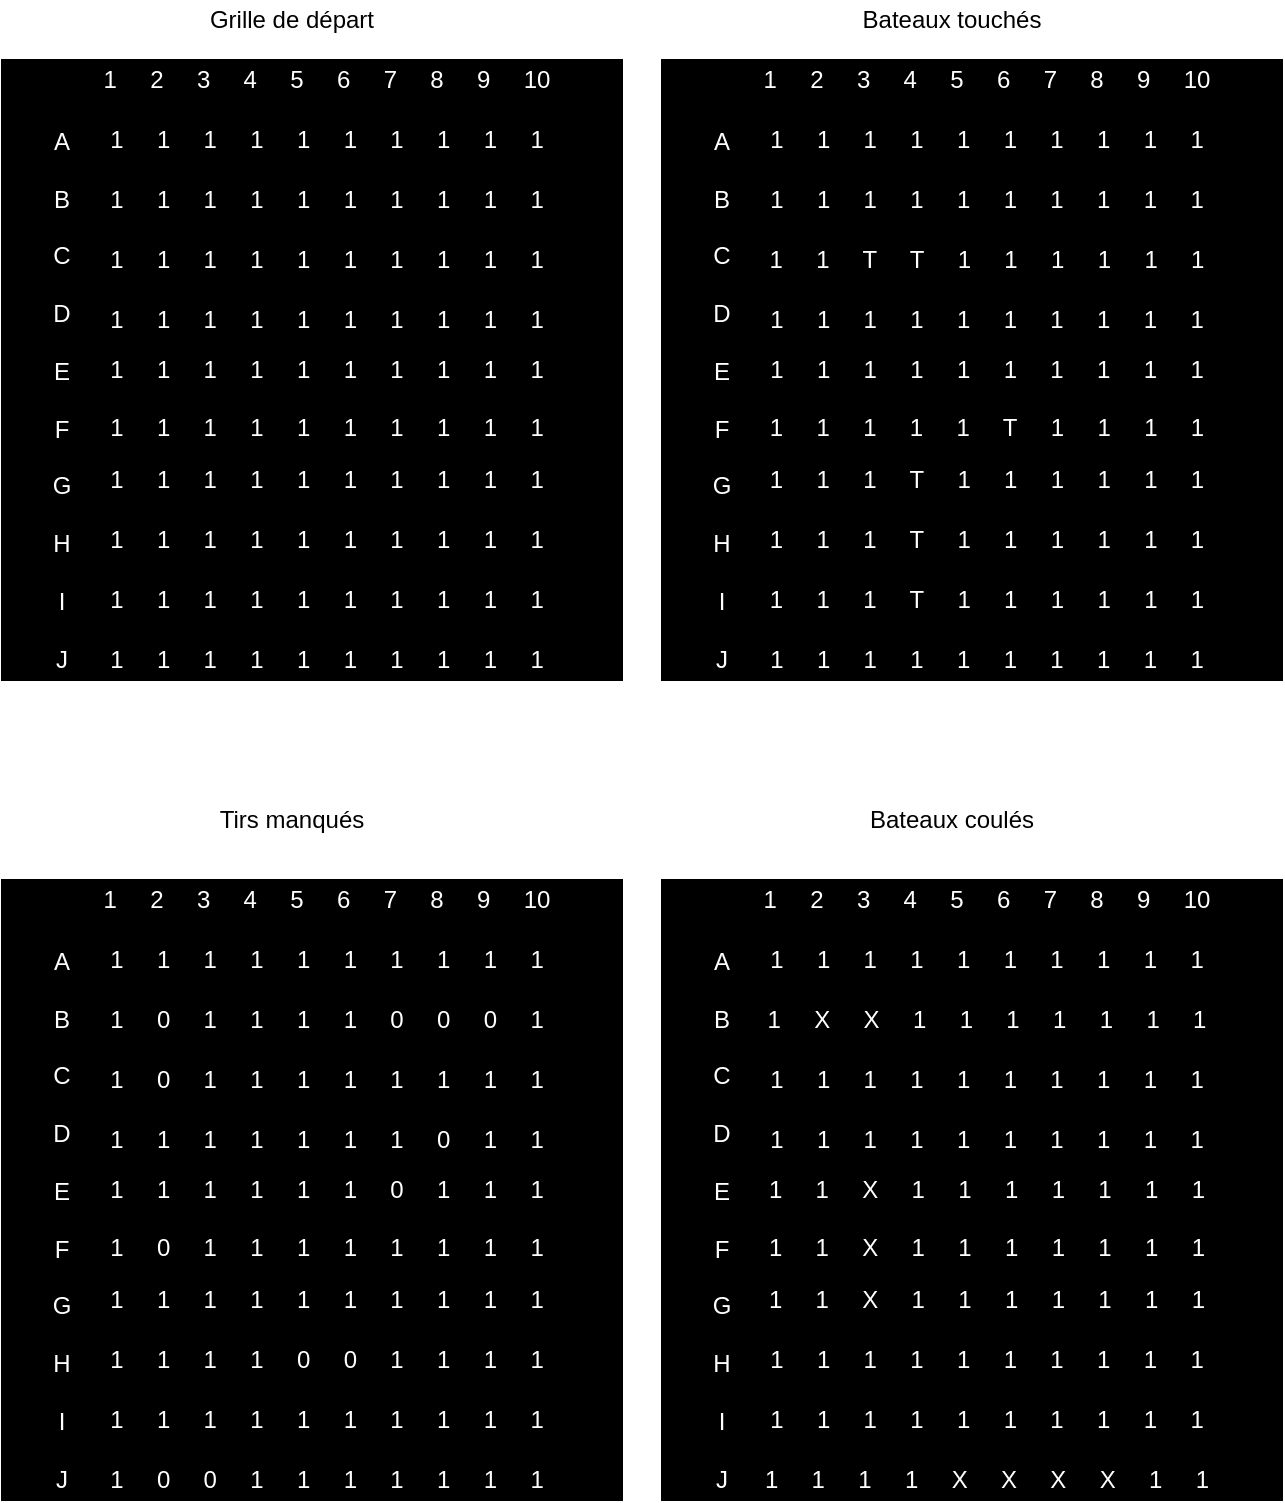 <mxfile version="14.1.8" type="device"><diagram id="_Ku2MIQAqDaoyDWUcBM7" name="Page-1"><mxGraphModel dx="1024" dy="592" grid="1" gridSize="10" guides="1" tooltips="1" connect="1" arrows="1" fold="1" page="1" pageScale="1" pageWidth="827" pageHeight="1169" math="0" shadow="0"><root><mxCell id="0"/><mxCell id="1" parent="0"/><mxCell id="Wwlzbtq_7lT1ClAIwFtH-1" value="" style="whiteSpace=wrap;html=1;aspect=fixed;fillColor=#000000;" parent="1" vertex="1"><mxGeometry x="30" y="70" width="310" height="310" as="geometry"/></mxCell><mxCell id="Wwlzbtq_7lT1ClAIwFtH-6" value="Text" style="text;html=1;strokeColor=none;fillColor=none;align=center;verticalAlign=middle;whiteSpace=wrap;rounded=0;" parent="1" vertex="1"><mxGeometry x="140" y="720" width="40" height="20" as="geometry"/></mxCell><mxCell id="Wwlzbtq_7lT1ClAIwFtH-7" value="Grille de départ" style="text;html=1;strokeColor=none;fillColor=none;align=center;verticalAlign=middle;whiteSpace=wrap;rounded=0;" parent="1" vertex="1"><mxGeometry x="120" y="40" width="110" height="20" as="geometry"/></mxCell><mxCell id="Wwlzbtq_7lT1ClAIwFtH-10" value="Bateaux touchés" style="text;html=1;strokeColor=none;fillColor=none;align=center;verticalAlign=middle;whiteSpace=wrap;rounded=0;" parent="1" vertex="1"><mxGeometry x="450" y="40" width="110" height="20" as="geometry"/></mxCell><mxCell id="Wwlzbtq_7lT1ClAIwFtH-11" value="1 &amp;nbsp; &amp;nbsp; 2&amp;nbsp; &amp;nbsp;&amp;nbsp; 3 &amp;nbsp; &amp;nbsp; 4&amp;nbsp; &amp;nbsp;&amp;nbsp; 5 &amp;nbsp; &amp;nbsp; 6&amp;nbsp; &amp;nbsp;&amp;nbsp; 7 &amp;nbsp; &amp;nbsp; 8 &amp;nbsp; &amp;nbsp; 9 &amp;nbsp; &amp;nbsp; 10" style="text;html=1;strokeColor=none;align=center;verticalAlign=middle;whiteSpace=wrap;rounded=0;fontColor=#FFFFFF;fillColor=#000000;" parent="1" vertex="1"><mxGeometry x="65" y="70" width="255" height="20" as="geometry"/></mxCell><mxCell id="Wwlzbtq_7lT1ClAIwFtH-16" value="&lt;div&gt;A&lt;/div&gt;&lt;div&gt;&lt;br&gt;&lt;/div&gt;&lt;div&gt;B&lt;/div&gt;&lt;div&gt;&lt;br&gt;&lt;/div&gt;&lt;div&gt;C&lt;/div&gt;&lt;div&gt;&lt;br&gt;&lt;/div&gt;&lt;div&gt;D&lt;/div&gt;&lt;div&gt;&lt;br&gt;&lt;/div&gt;&lt;div&gt;E&lt;/div&gt;&lt;div&gt;&lt;br&gt;&lt;/div&gt;&lt;div&gt;F&lt;/div&gt;&lt;div&gt;&lt;br&gt;&lt;/div&gt;&lt;div&gt;G&lt;/div&gt;&lt;div&gt;&lt;br&gt;&lt;/div&gt;&lt;div&gt;H&lt;/div&gt;&lt;div&gt;&lt;br&gt;&lt;/div&gt;&lt;div&gt;I&lt;/div&gt;&lt;div&gt;&lt;br&gt;&lt;/div&gt;&lt;div&gt;J&lt;br&gt;&lt;/div&gt;" style="text;html=1;strokeColor=none;fillColor=none;align=center;verticalAlign=middle;whiteSpace=wrap;rounded=0;fontColor=#FFFFFF;" parent="1" vertex="1"><mxGeometry x="50" y="140" width="20" height="200" as="geometry"/></mxCell><mxCell id="Wwlzbtq_7lT1ClAIwFtH-27" value="1 &amp;nbsp; &amp;nbsp; 1&amp;nbsp; &amp;nbsp;&amp;nbsp; 1 &amp;nbsp; &amp;nbsp; 1&amp;nbsp; &amp;nbsp;&amp;nbsp; 1 &amp;nbsp; &amp;nbsp; 1&amp;nbsp; &amp;nbsp;&amp;nbsp; 1 &amp;nbsp; &amp;nbsp; 1 &amp;nbsp; &amp;nbsp; 1 &amp;nbsp; &amp;nbsp; 1" style="text;html=1;strokeColor=none;align=center;verticalAlign=middle;whiteSpace=wrap;rounded=0;fontColor=#FFFFFF;fillColor=#000000;" parent="1" vertex="1"><mxGeometry x="65" y="100" width="255" height="20" as="geometry"/></mxCell><mxCell id="Wwlzbtq_7lT1ClAIwFtH-29" value="1 &amp;nbsp; &amp;nbsp; 1&amp;nbsp; &amp;nbsp;&amp;nbsp; 1 &amp;nbsp; &amp;nbsp; 1&amp;nbsp; &amp;nbsp;&amp;nbsp; 1 &amp;nbsp; &amp;nbsp; 1&amp;nbsp; &amp;nbsp;&amp;nbsp; 1 &amp;nbsp; &amp;nbsp; 1 &amp;nbsp; &amp;nbsp; 1 &amp;nbsp; &amp;nbsp; 1" style="text;html=1;strokeColor=none;align=center;verticalAlign=middle;whiteSpace=wrap;rounded=0;fontColor=#FFFFFF;fillColor=#000000;" parent="1" vertex="1"><mxGeometry x="65" y="160" width="255" height="20" as="geometry"/></mxCell><mxCell id="Wwlzbtq_7lT1ClAIwFtH-30" value="1 &amp;nbsp; &amp;nbsp; 1&amp;nbsp; &amp;nbsp;&amp;nbsp; 1 &amp;nbsp; &amp;nbsp; 1&amp;nbsp; &amp;nbsp;&amp;nbsp; 1 &amp;nbsp; &amp;nbsp; 1&amp;nbsp; &amp;nbsp;&amp;nbsp; 1 &amp;nbsp; &amp;nbsp; 1 &amp;nbsp; &amp;nbsp; 1 &amp;nbsp; &amp;nbsp; 1" style="text;html=1;strokeColor=none;align=center;verticalAlign=middle;whiteSpace=wrap;rounded=0;fontColor=#FFFFFF;fillColor=#000000;" parent="1" vertex="1"><mxGeometry x="65" y="190" width="255" height="20" as="geometry"/></mxCell><mxCell id="Wwlzbtq_7lT1ClAIwFtH-31" value="1 &amp;nbsp; &amp;nbsp; 1&amp;nbsp; &amp;nbsp;&amp;nbsp; 1 &amp;nbsp; &amp;nbsp; 1&amp;nbsp; &amp;nbsp;&amp;nbsp; 1 &amp;nbsp; &amp;nbsp; 1&amp;nbsp; &amp;nbsp;&amp;nbsp; 1 &amp;nbsp; &amp;nbsp; 1 &amp;nbsp; &amp;nbsp; 1 &amp;nbsp; &amp;nbsp; 1" style="text;html=1;strokeColor=none;align=center;verticalAlign=middle;whiteSpace=wrap;rounded=0;fontColor=#FFFFFF;fillColor=#000000;" parent="1" vertex="1"><mxGeometry x="65" y="215" width="255" height="20" as="geometry"/></mxCell><mxCell id="Wwlzbtq_7lT1ClAIwFtH-32" value="1 &amp;nbsp; &amp;nbsp; 1&amp;nbsp; &amp;nbsp;&amp;nbsp; 1 &amp;nbsp; &amp;nbsp; 1&amp;nbsp; &amp;nbsp;&amp;nbsp; 1 &amp;nbsp; &amp;nbsp; 1&amp;nbsp; &amp;nbsp;&amp;nbsp; 1 &amp;nbsp; &amp;nbsp; 1 &amp;nbsp; &amp;nbsp; 1 &amp;nbsp; &amp;nbsp; 1" style="text;html=1;strokeColor=none;align=center;verticalAlign=middle;whiteSpace=wrap;rounded=0;fontColor=#FFFFFF;fillColor=#000000;" parent="1" vertex="1"><mxGeometry x="65" y="244" width="255" height="20" as="geometry"/></mxCell><mxCell id="Wwlzbtq_7lT1ClAIwFtH-33" value="1 &amp;nbsp; &amp;nbsp; 1&amp;nbsp; &amp;nbsp;&amp;nbsp; 1 &amp;nbsp; &amp;nbsp; 1&amp;nbsp; &amp;nbsp;&amp;nbsp; 1 &amp;nbsp; &amp;nbsp; 1&amp;nbsp; &amp;nbsp;&amp;nbsp; 1 &amp;nbsp; &amp;nbsp; 1 &amp;nbsp; &amp;nbsp; 1 &amp;nbsp; &amp;nbsp; 1" style="text;html=1;strokeColor=none;align=center;verticalAlign=middle;whiteSpace=wrap;rounded=0;fontColor=#FFFFFF;fillColor=#000000;" parent="1" vertex="1"><mxGeometry x="65" y="270" width="255" height="20" as="geometry"/></mxCell><mxCell id="Wwlzbtq_7lT1ClAIwFtH-34" value="1 &amp;nbsp; &amp;nbsp; 1&amp;nbsp; &amp;nbsp;&amp;nbsp; 1 &amp;nbsp; &amp;nbsp; 1&amp;nbsp; &amp;nbsp;&amp;nbsp; 1 &amp;nbsp; &amp;nbsp; 1&amp;nbsp; &amp;nbsp;&amp;nbsp; 1 &amp;nbsp; &amp;nbsp; 1 &amp;nbsp; &amp;nbsp; 1 &amp;nbsp; &amp;nbsp; 1" style="text;html=1;strokeColor=none;align=center;verticalAlign=middle;whiteSpace=wrap;rounded=0;fontColor=#FFFFFF;fillColor=#000000;" parent="1" vertex="1"><mxGeometry x="65" y="300" width="255" height="20" as="geometry"/></mxCell><mxCell id="Wwlzbtq_7lT1ClAIwFtH-35" value="1 &amp;nbsp; &amp;nbsp; 1&amp;nbsp; &amp;nbsp;&amp;nbsp; 1 &amp;nbsp; &amp;nbsp; 1&amp;nbsp; &amp;nbsp;&amp;nbsp; 1 &amp;nbsp; &amp;nbsp; 1&amp;nbsp; &amp;nbsp;&amp;nbsp; 1 &amp;nbsp; &amp;nbsp; 1 &amp;nbsp; &amp;nbsp; 1 &amp;nbsp; &amp;nbsp; 1" style="text;html=1;strokeColor=none;align=center;verticalAlign=middle;whiteSpace=wrap;rounded=0;fontColor=#FFFFFF;fillColor=#000000;" parent="1" vertex="1"><mxGeometry x="65" y="330" width="255" height="20" as="geometry"/></mxCell><mxCell id="Wwlzbtq_7lT1ClAIwFtH-36" value="1 &amp;nbsp; &amp;nbsp; 1&amp;nbsp; &amp;nbsp;&amp;nbsp; 1 &amp;nbsp; &amp;nbsp; 1&amp;nbsp; &amp;nbsp;&amp;nbsp; 1 &amp;nbsp; &amp;nbsp; 1&amp;nbsp; &amp;nbsp;&amp;nbsp; 1 &amp;nbsp; &amp;nbsp; 1 &amp;nbsp; &amp;nbsp; 1 &amp;nbsp; &amp;nbsp; 1" style="text;html=1;strokeColor=none;align=center;verticalAlign=middle;whiteSpace=wrap;rounded=0;fontColor=#FFFFFF;fillColor=#000000;" parent="1" vertex="1"><mxGeometry x="65" y="360" width="255" height="20" as="geometry"/></mxCell><mxCell id="Wwlzbtq_7lT1ClAIwFtH-37" value="1 &amp;nbsp; &amp;nbsp; 1&amp;nbsp; &amp;nbsp;&amp;nbsp; 1 &amp;nbsp; &amp;nbsp; 1&amp;nbsp; &amp;nbsp;&amp;nbsp; 1 &amp;nbsp; &amp;nbsp; 1&amp;nbsp; &amp;nbsp;&amp;nbsp; 1 &amp;nbsp; &amp;nbsp; 1 &amp;nbsp; &amp;nbsp; 1 &amp;nbsp; &amp;nbsp; 1" style="text;html=1;strokeColor=none;align=center;verticalAlign=middle;whiteSpace=wrap;rounded=0;fontColor=#FFFFFF;fillColor=#000000;" parent="1" vertex="1"><mxGeometry x="65" y="130" width="255" height="20" as="geometry"/></mxCell><mxCell id="Wwlzbtq_7lT1ClAIwFtH-38" value="" style="whiteSpace=wrap;html=1;aspect=fixed;fillColor=#000000;" parent="1" vertex="1"><mxGeometry x="360" y="70" width="310" height="310" as="geometry"/></mxCell><mxCell id="Wwlzbtq_7lT1ClAIwFtH-39" value="Tirs manqués" style="text;html=1;strokeColor=none;fillColor=none;align=center;verticalAlign=middle;whiteSpace=wrap;rounded=0;" parent="1" vertex="1"><mxGeometry x="130" y="440" width="90" height="20" as="geometry"/></mxCell><mxCell id="Wwlzbtq_7lT1ClAIwFtH-40" value="1 &amp;nbsp; &amp;nbsp; 2&amp;nbsp; &amp;nbsp;&amp;nbsp; 3 &amp;nbsp; &amp;nbsp; 4&amp;nbsp; &amp;nbsp;&amp;nbsp; 5 &amp;nbsp; &amp;nbsp; 6&amp;nbsp; &amp;nbsp;&amp;nbsp; 7 &amp;nbsp; &amp;nbsp; 8 &amp;nbsp; &amp;nbsp; 9 &amp;nbsp; &amp;nbsp; 10" style="text;html=1;strokeColor=none;align=center;verticalAlign=middle;whiteSpace=wrap;rounded=0;fontColor=#FFFFFF;fillColor=#000000;" parent="1" vertex="1"><mxGeometry x="395" y="70" width="255" height="20" as="geometry"/></mxCell><mxCell id="Wwlzbtq_7lT1ClAIwFtH-41" value="&lt;div&gt;A&lt;/div&gt;&lt;div&gt;&lt;br&gt;&lt;/div&gt;&lt;div&gt;B&lt;/div&gt;&lt;div&gt;&lt;br&gt;&lt;/div&gt;&lt;div&gt;C&lt;/div&gt;&lt;div&gt;&lt;br&gt;&lt;/div&gt;&lt;div&gt;D&lt;/div&gt;&lt;div&gt;&lt;br&gt;&lt;/div&gt;&lt;div&gt;E&lt;/div&gt;&lt;div&gt;&lt;br&gt;&lt;/div&gt;&lt;div&gt;F&lt;/div&gt;&lt;div&gt;&lt;br&gt;&lt;/div&gt;&lt;div&gt;G&lt;/div&gt;&lt;div&gt;&lt;br&gt;&lt;/div&gt;&lt;div&gt;H&lt;/div&gt;&lt;div&gt;&lt;br&gt;&lt;/div&gt;&lt;div&gt;I&lt;/div&gt;&lt;div&gt;&lt;br&gt;&lt;/div&gt;&lt;div&gt;J&lt;br&gt;&lt;/div&gt;" style="text;html=1;strokeColor=none;fillColor=none;align=center;verticalAlign=middle;whiteSpace=wrap;rounded=0;fontColor=#FFFFFF;" parent="1" vertex="1"><mxGeometry x="380" y="140" width="20" height="200" as="geometry"/></mxCell><mxCell id="Wwlzbtq_7lT1ClAIwFtH-42" value="1 &amp;nbsp; &amp;nbsp; 1&amp;nbsp; &amp;nbsp;&amp;nbsp; 1 &amp;nbsp; &amp;nbsp; 1&amp;nbsp; &amp;nbsp;&amp;nbsp; 1 &amp;nbsp; &amp;nbsp; 1&amp;nbsp; &amp;nbsp;&amp;nbsp; 1 &amp;nbsp; &amp;nbsp; 1 &amp;nbsp; &amp;nbsp; 1 &amp;nbsp; &amp;nbsp; 1" style="text;html=1;strokeColor=none;align=center;verticalAlign=middle;whiteSpace=wrap;rounded=0;fontColor=#FFFFFF;fillColor=#000000;" parent="1" vertex="1"><mxGeometry x="395" y="100" width="255" height="20" as="geometry"/></mxCell><mxCell id="Wwlzbtq_7lT1ClAIwFtH-43" value="1 &amp;nbsp; &amp;nbsp; 1&amp;nbsp; &amp;nbsp;&amp;nbsp; T &amp;nbsp; &amp;nbsp; T&amp;nbsp; &amp;nbsp;&amp;nbsp; 1 &amp;nbsp; &amp;nbsp; 1&amp;nbsp; &amp;nbsp;&amp;nbsp; 1 &amp;nbsp; &amp;nbsp; 1 &amp;nbsp; &amp;nbsp; 1 &amp;nbsp; &amp;nbsp; 1" style="text;html=1;strokeColor=none;align=center;verticalAlign=middle;whiteSpace=wrap;rounded=0;fontColor=#FFFFFF;fillColor=#000000;" parent="1" vertex="1"><mxGeometry x="395" y="160" width="255" height="20" as="geometry"/></mxCell><mxCell id="Wwlzbtq_7lT1ClAIwFtH-44" value="1 &amp;nbsp; &amp;nbsp; 1&amp;nbsp; &amp;nbsp;&amp;nbsp; 1 &amp;nbsp; &amp;nbsp; 1&amp;nbsp; &amp;nbsp;&amp;nbsp; 1 &amp;nbsp; &amp;nbsp; 1&amp;nbsp; &amp;nbsp;&amp;nbsp; 1 &amp;nbsp; &amp;nbsp; 1 &amp;nbsp; &amp;nbsp; 1 &amp;nbsp; &amp;nbsp; 1" style="text;html=1;strokeColor=none;align=center;verticalAlign=middle;whiteSpace=wrap;rounded=0;fontColor=#FFFFFF;fillColor=#000000;" parent="1" vertex="1"><mxGeometry x="395" y="190" width="255" height="20" as="geometry"/></mxCell><mxCell id="Wwlzbtq_7lT1ClAIwFtH-45" value="1 &amp;nbsp; &amp;nbsp; 1&amp;nbsp; &amp;nbsp;&amp;nbsp; 1 &amp;nbsp; &amp;nbsp; 1&amp;nbsp; &amp;nbsp;&amp;nbsp; 1 &amp;nbsp; &amp;nbsp; 1&amp;nbsp; &amp;nbsp;&amp;nbsp; 1 &amp;nbsp; &amp;nbsp; 1 &amp;nbsp; &amp;nbsp; 1 &amp;nbsp; &amp;nbsp; 1" style="text;html=1;strokeColor=none;align=center;verticalAlign=middle;whiteSpace=wrap;rounded=0;fontColor=#FFFFFF;fillColor=#000000;" parent="1" vertex="1"><mxGeometry x="395" y="215" width="255" height="20" as="geometry"/></mxCell><mxCell id="Wwlzbtq_7lT1ClAIwFtH-46" value="1 &amp;nbsp; &amp;nbsp; 1&amp;nbsp; &amp;nbsp;&amp;nbsp; 1 &amp;nbsp; &amp;nbsp; 1&amp;nbsp; &amp;nbsp;&amp;nbsp; 1 &amp;nbsp; &amp;nbsp; T&amp;nbsp; &amp;nbsp;&amp;nbsp; 1 &amp;nbsp; &amp;nbsp; 1 &amp;nbsp; &amp;nbsp; 1 &amp;nbsp; &amp;nbsp; 1" style="text;html=1;strokeColor=none;align=center;verticalAlign=middle;whiteSpace=wrap;rounded=0;fontColor=#FFFFFF;fillColor=#000000;" parent="1" vertex="1"><mxGeometry x="395" y="244" width="255" height="20" as="geometry"/></mxCell><mxCell id="Wwlzbtq_7lT1ClAIwFtH-47" value="1 &amp;nbsp; &amp;nbsp; 1&amp;nbsp; &amp;nbsp;&amp;nbsp; 1 &amp;nbsp; &amp;nbsp; T&amp;nbsp; &amp;nbsp;&amp;nbsp; 1 &amp;nbsp; &amp;nbsp; 1&amp;nbsp; &amp;nbsp;&amp;nbsp; 1 &amp;nbsp; &amp;nbsp; 1 &amp;nbsp; &amp;nbsp; 1 &amp;nbsp; &amp;nbsp; 1" style="text;html=1;strokeColor=none;align=center;verticalAlign=middle;whiteSpace=wrap;rounded=0;fontColor=#FFFFFF;fillColor=#000000;" parent="1" vertex="1"><mxGeometry x="395" y="270" width="255" height="20" as="geometry"/></mxCell><mxCell id="Wwlzbtq_7lT1ClAIwFtH-48" value="1 &amp;nbsp; &amp;nbsp; 1&amp;nbsp; &amp;nbsp;&amp;nbsp; 1 &amp;nbsp; &amp;nbsp; T&amp;nbsp; &amp;nbsp;&amp;nbsp; 1 &amp;nbsp; &amp;nbsp; 1&amp;nbsp; &amp;nbsp;&amp;nbsp; 1 &amp;nbsp; &amp;nbsp; 1 &amp;nbsp; &amp;nbsp; 1 &amp;nbsp; &amp;nbsp; 1" style="text;html=1;strokeColor=none;align=center;verticalAlign=middle;whiteSpace=wrap;rounded=0;fontColor=#FFFFFF;fillColor=#000000;" parent="1" vertex="1"><mxGeometry x="395" y="300" width="255" height="20" as="geometry"/></mxCell><mxCell id="Wwlzbtq_7lT1ClAIwFtH-49" value="1 &amp;nbsp; &amp;nbsp; 1&amp;nbsp; &amp;nbsp;&amp;nbsp; 1 &amp;nbsp; &amp;nbsp; T&amp;nbsp; &amp;nbsp;&amp;nbsp; 1 &amp;nbsp; &amp;nbsp; 1&amp;nbsp; &amp;nbsp;&amp;nbsp; 1 &amp;nbsp; &amp;nbsp; 1 &amp;nbsp; &amp;nbsp; 1 &amp;nbsp; &amp;nbsp; 1" style="text;html=1;strokeColor=none;align=center;verticalAlign=middle;whiteSpace=wrap;rounded=0;fontColor=#FFFFFF;fillColor=#000000;" parent="1" vertex="1"><mxGeometry x="395" y="330" width="255" height="20" as="geometry"/></mxCell><mxCell id="Wwlzbtq_7lT1ClAIwFtH-50" value="1 &amp;nbsp; &amp;nbsp; 1&amp;nbsp; &amp;nbsp;&amp;nbsp; 1 &amp;nbsp; &amp;nbsp; 1&amp;nbsp; &amp;nbsp;&amp;nbsp; 1 &amp;nbsp; &amp;nbsp; 1&amp;nbsp; &amp;nbsp;&amp;nbsp; 1 &amp;nbsp; &amp;nbsp; 1 &amp;nbsp; &amp;nbsp; 1 &amp;nbsp; &amp;nbsp; 1" style="text;html=1;strokeColor=none;align=center;verticalAlign=middle;whiteSpace=wrap;rounded=0;fontColor=#FFFFFF;fillColor=#000000;" parent="1" vertex="1"><mxGeometry x="395" y="360" width="255" height="20" as="geometry"/></mxCell><mxCell id="Wwlzbtq_7lT1ClAIwFtH-51" value="1 &amp;nbsp; &amp;nbsp; 1&amp;nbsp; &amp;nbsp;&amp;nbsp; 1 &amp;nbsp; &amp;nbsp; 1&amp;nbsp; &amp;nbsp;&amp;nbsp; 1 &amp;nbsp; &amp;nbsp; 1&amp;nbsp; &amp;nbsp;&amp;nbsp; 1 &amp;nbsp; &amp;nbsp; 1 &amp;nbsp; &amp;nbsp; 1 &amp;nbsp; &amp;nbsp; 1" style="text;html=1;strokeColor=none;align=center;verticalAlign=middle;whiteSpace=wrap;rounded=0;fontColor=#FFFFFF;fillColor=#000000;" parent="1" vertex="1"><mxGeometry x="395" y="130" width="255" height="20" as="geometry"/></mxCell><mxCell id="Wwlzbtq_7lT1ClAIwFtH-52" value="" style="whiteSpace=wrap;html=1;aspect=fixed;fillColor=#000000;" parent="1" vertex="1"><mxGeometry x="30" y="480" width="310" height="310" as="geometry"/></mxCell><mxCell id="Wwlzbtq_7lT1ClAIwFtH-54" value="1 &amp;nbsp; &amp;nbsp; 2&amp;nbsp; &amp;nbsp;&amp;nbsp; 3 &amp;nbsp; &amp;nbsp; 4&amp;nbsp; &amp;nbsp;&amp;nbsp; 5 &amp;nbsp; &amp;nbsp; 6&amp;nbsp; &amp;nbsp;&amp;nbsp; 7 &amp;nbsp; &amp;nbsp; 8 &amp;nbsp; &amp;nbsp; 9 &amp;nbsp; &amp;nbsp; 10" style="text;html=1;strokeColor=none;align=center;verticalAlign=middle;whiteSpace=wrap;rounded=0;fontColor=#FFFFFF;fillColor=#000000;" parent="1" vertex="1"><mxGeometry x="65" y="480" width="255" height="20" as="geometry"/></mxCell><mxCell id="Wwlzbtq_7lT1ClAIwFtH-55" value="&lt;div&gt;A&lt;/div&gt;&lt;div&gt;&lt;br&gt;&lt;/div&gt;&lt;div&gt;B&lt;/div&gt;&lt;div&gt;&lt;br&gt;&lt;/div&gt;&lt;div&gt;C&lt;/div&gt;&lt;div&gt;&lt;br&gt;&lt;/div&gt;&lt;div&gt;D&lt;/div&gt;&lt;div&gt;&lt;br&gt;&lt;/div&gt;&lt;div&gt;E&lt;/div&gt;&lt;div&gt;&lt;br&gt;&lt;/div&gt;&lt;div&gt;F&lt;/div&gt;&lt;div&gt;&lt;br&gt;&lt;/div&gt;&lt;div&gt;G&lt;/div&gt;&lt;div&gt;&lt;br&gt;&lt;/div&gt;&lt;div&gt;H&lt;/div&gt;&lt;div&gt;&lt;br&gt;&lt;/div&gt;&lt;div&gt;I&lt;/div&gt;&lt;div&gt;&lt;br&gt;&lt;/div&gt;&lt;div&gt;J&lt;br&gt;&lt;/div&gt;" style="text;html=1;strokeColor=none;fillColor=none;align=center;verticalAlign=middle;whiteSpace=wrap;rounded=0;fontColor=#FFFFFF;" parent="1" vertex="1"><mxGeometry x="50" y="550" width="20" height="200" as="geometry"/></mxCell><mxCell id="Wwlzbtq_7lT1ClAIwFtH-56" value="1 &amp;nbsp; &amp;nbsp; 1&amp;nbsp; &amp;nbsp;&amp;nbsp; 1 &amp;nbsp; &amp;nbsp; 1&amp;nbsp; &amp;nbsp;&amp;nbsp; 1 &amp;nbsp; &amp;nbsp; 1&amp;nbsp; &amp;nbsp;&amp;nbsp; 1 &amp;nbsp; &amp;nbsp; 1 &amp;nbsp; &amp;nbsp; 1 &amp;nbsp; &amp;nbsp; 1" style="text;html=1;strokeColor=none;align=center;verticalAlign=middle;whiteSpace=wrap;rounded=0;fontColor=#FFFFFF;fillColor=#000000;" parent="1" vertex="1"><mxGeometry x="65" y="510" width="255" height="20" as="geometry"/></mxCell><mxCell id="Wwlzbtq_7lT1ClAIwFtH-57" value="1 &amp;nbsp; &amp;nbsp; 0&amp;nbsp; &amp;nbsp;&amp;nbsp; 1 &amp;nbsp; &amp;nbsp; 1&amp;nbsp; &amp;nbsp;&amp;nbsp; 1 &amp;nbsp; &amp;nbsp; 1&amp;nbsp; &amp;nbsp;&amp;nbsp; 1 &amp;nbsp; &amp;nbsp; 1 &amp;nbsp; &amp;nbsp; 1 &amp;nbsp; &amp;nbsp; 1" style="text;html=1;strokeColor=none;align=center;verticalAlign=middle;whiteSpace=wrap;rounded=0;fontColor=#FFFFFF;fillColor=#000000;" parent="1" vertex="1"><mxGeometry x="65" y="570" width="255" height="20" as="geometry"/></mxCell><mxCell id="Wwlzbtq_7lT1ClAIwFtH-58" value="1 &amp;nbsp; &amp;nbsp; 1&amp;nbsp; &amp;nbsp;&amp;nbsp; 1 &amp;nbsp; &amp;nbsp; 1&amp;nbsp; &amp;nbsp;&amp;nbsp; 1 &amp;nbsp; &amp;nbsp; 1&amp;nbsp; &amp;nbsp;&amp;nbsp; 1 &amp;nbsp; &amp;nbsp; 0 &amp;nbsp; &amp;nbsp; 1 &amp;nbsp; &amp;nbsp; 1" style="text;html=1;strokeColor=none;align=center;verticalAlign=middle;whiteSpace=wrap;rounded=0;fontColor=#FFFFFF;fillColor=#000000;" parent="1" vertex="1"><mxGeometry x="65" y="600" width="255" height="20" as="geometry"/></mxCell><mxCell id="Wwlzbtq_7lT1ClAIwFtH-59" value="1 &amp;nbsp; &amp;nbsp; 1&amp;nbsp; &amp;nbsp;&amp;nbsp; 1 &amp;nbsp; &amp;nbsp; 1&amp;nbsp; &amp;nbsp;&amp;nbsp; 1 &amp;nbsp; &amp;nbsp; 1&amp;nbsp; &amp;nbsp;&amp;nbsp; 0 &amp;nbsp; &amp;nbsp; 1 &amp;nbsp; &amp;nbsp; 1 &amp;nbsp; &amp;nbsp; 1" style="text;html=1;strokeColor=none;align=center;verticalAlign=middle;whiteSpace=wrap;rounded=0;fontColor=#FFFFFF;fillColor=#000000;" parent="1" vertex="1"><mxGeometry x="65" y="625" width="255" height="20" as="geometry"/></mxCell><mxCell id="Wwlzbtq_7lT1ClAIwFtH-60" value="1 &amp;nbsp; &amp;nbsp; 0&amp;nbsp; &amp;nbsp;&amp;nbsp; 1 &amp;nbsp; &amp;nbsp; 1&amp;nbsp; &amp;nbsp;&amp;nbsp; 1 &amp;nbsp; &amp;nbsp; 1&amp;nbsp; &amp;nbsp;&amp;nbsp; 1 &amp;nbsp; &amp;nbsp; 1 &amp;nbsp; &amp;nbsp; 1 &amp;nbsp; &amp;nbsp; 1" style="text;html=1;strokeColor=none;align=center;verticalAlign=middle;whiteSpace=wrap;rounded=0;fontColor=#FFFFFF;fillColor=#000000;" parent="1" vertex="1"><mxGeometry x="65" y="654" width="255" height="20" as="geometry"/></mxCell><mxCell id="Wwlzbtq_7lT1ClAIwFtH-61" value="1 &amp;nbsp; &amp;nbsp; 1&amp;nbsp; &amp;nbsp;&amp;nbsp; 1 &amp;nbsp; &amp;nbsp; 1&amp;nbsp; &amp;nbsp;&amp;nbsp; 1 &amp;nbsp; &amp;nbsp; 1&amp;nbsp; &amp;nbsp;&amp;nbsp; 1 &amp;nbsp; &amp;nbsp; 1 &amp;nbsp; &amp;nbsp; 1 &amp;nbsp; &amp;nbsp; 1" style="text;html=1;strokeColor=none;align=center;verticalAlign=middle;whiteSpace=wrap;rounded=0;fontColor=#FFFFFF;fillColor=#000000;" parent="1" vertex="1"><mxGeometry x="65" y="680" width="255" height="20" as="geometry"/></mxCell><mxCell id="Wwlzbtq_7lT1ClAIwFtH-62" value="1 &amp;nbsp; &amp;nbsp; 1&amp;nbsp; &amp;nbsp;&amp;nbsp; 1 &amp;nbsp; &amp;nbsp; 1&amp;nbsp; &amp;nbsp;&amp;nbsp; 0 &amp;nbsp; &amp;nbsp; 0&amp;nbsp; &amp;nbsp;&amp;nbsp; 1 &amp;nbsp; &amp;nbsp; 1 &amp;nbsp; &amp;nbsp; 1 &amp;nbsp; &amp;nbsp; 1" style="text;html=1;strokeColor=none;align=center;verticalAlign=middle;whiteSpace=wrap;rounded=0;fontColor=#FFFFFF;fillColor=#000000;" parent="1" vertex="1"><mxGeometry x="65" y="710" width="255" height="20" as="geometry"/></mxCell><mxCell id="Wwlzbtq_7lT1ClAIwFtH-63" value="1 &amp;nbsp; &amp;nbsp; 1&amp;nbsp; &amp;nbsp;&amp;nbsp; 1 &amp;nbsp; &amp;nbsp; 1&amp;nbsp; &amp;nbsp;&amp;nbsp; 1 &amp;nbsp; &amp;nbsp; 1&amp;nbsp; &amp;nbsp;&amp;nbsp; 1 &amp;nbsp; &amp;nbsp; 1 &amp;nbsp; &amp;nbsp; 1 &amp;nbsp; &amp;nbsp; 1" style="text;html=1;strokeColor=none;align=center;verticalAlign=middle;whiteSpace=wrap;rounded=0;fontColor=#FFFFFF;fillColor=#000000;" parent="1" vertex="1"><mxGeometry x="65" y="740" width="255" height="20" as="geometry"/></mxCell><mxCell id="Wwlzbtq_7lT1ClAIwFtH-64" value="1 &amp;nbsp; &amp;nbsp; 0&amp;nbsp; &amp;nbsp;&amp;nbsp; 0 &amp;nbsp; &amp;nbsp; 1&amp;nbsp; &amp;nbsp;&amp;nbsp; 1 &amp;nbsp; &amp;nbsp; 1&amp;nbsp; &amp;nbsp;&amp;nbsp; 1 &amp;nbsp; &amp;nbsp; 1 &amp;nbsp; &amp;nbsp; 1 &amp;nbsp; &amp;nbsp; 1" style="text;html=1;strokeColor=none;align=center;verticalAlign=middle;whiteSpace=wrap;rounded=0;fontColor=#FFFFFF;fillColor=#000000;" parent="1" vertex="1"><mxGeometry x="65" y="770" width="255" height="20" as="geometry"/></mxCell><mxCell id="Wwlzbtq_7lT1ClAIwFtH-65" value="1 &amp;nbsp; &amp;nbsp; 0&amp;nbsp; &amp;nbsp;&amp;nbsp; 1 &amp;nbsp; &amp;nbsp; 1&amp;nbsp; &amp;nbsp;&amp;nbsp; 1 &amp;nbsp; &amp;nbsp; 1&amp;nbsp; &amp;nbsp;&amp;nbsp; 0 &amp;nbsp; &amp;nbsp; 0 &amp;nbsp; &amp;nbsp; 0 &amp;nbsp; &amp;nbsp; 1" style="text;html=1;strokeColor=none;align=center;verticalAlign=middle;whiteSpace=wrap;rounded=0;fontColor=#FFFFFF;fillColor=#000000;" parent="1" vertex="1"><mxGeometry x="65" y="540" width="255" height="20" as="geometry"/></mxCell><mxCell id="Wwlzbtq_7lT1ClAIwFtH-66" value="" style="whiteSpace=wrap;html=1;aspect=fixed;fillColor=#000000;" parent="1" vertex="1"><mxGeometry x="360" y="480" width="310" height="310" as="geometry"/></mxCell><mxCell id="Wwlzbtq_7lT1ClAIwFtH-68" value="1 &amp;nbsp; &amp;nbsp; 2&amp;nbsp; &amp;nbsp;&amp;nbsp; 3 &amp;nbsp; &amp;nbsp; 4&amp;nbsp; &amp;nbsp;&amp;nbsp; 5 &amp;nbsp; &amp;nbsp; 6&amp;nbsp; &amp;nbsp;&amp;nbsp; 7 &amp;nbsp; &amp;nbsp; 8 &amp;nbsp; &amp;nbsp; 9 &amp;nbsp; &amp;nbsp; 10" style="text;html=1;strokeColor=none;align=center;verticalAlign=middle;whiteSpace=wrap;rounded=0;fontColor=#FFFFFF;fillColor=#000000;" parent="1" vertex="1"><mxGeometry x="395" y="480" width="255" height="20" as="geometry"/></mxCell><mxCell id="Wwlzbtq_7lT1ClAIwFtH-69" value="&lt;div&gt;A&lt;/div&gt;&lt;div&gt;&lt;br&gt;&lt;/div&gt;&lt;div&gt;B&lt;/div&gt;&lt;div&gt;&lt;br&gt;&lt;/div&gt;&lt;div&gt;C&lt;/div&gt;&lt;div&gt;&lt;br&gt;&lt;/div&gt;&lt;div&gt;D&lt;/div&gt;&lt;div&gt;&lt;br&gt;&lt;/div&gt;&lt;div&gt;E&lt;/div&gt;&lt;div&gt;&lt;br&gt;&lt;/div&gt;&lt;div&gt;F&lt;/div&gt;&lt;div&gt;&lt;br&gt;&lt;/div&gt;&lt;div&gt;G&lt;/div&gt;&lt;div&gt;&lt;br&gt;&lt;/div&gt;&lt;div&gt;H&lt;/div&gt;&lt;div&gt;&lt;br&gt;&lt;/div&gt;&lt;div&gt;I&lt;/div&gt;&lt;div&gt;&lt;br&gt;&lt;/div&gt;&lt;div&gt;J&lt;br&gt;&lt;/div&gt;" style="text;html=1;strokeColor=none;fillColor=none;align=center;verticalAlign=middle;whiteSpace=wrap;rounded=0;fontColor=#FFFFFF;" parent="1" vertex="1"><mxGeometry x="380" y="550" width="20" height="200" as="geometry"/></mxCell><mxCell id="Wwlzbtq_7lT1ClAIwFtH-70" value="1 &amp;nbsp; &amp;nbsp; 1&amp;nbsp; &amp;nbsp;&amp;nbsp; 1 &amp;nbsp; &amp;nbsp; 1&amp;nbsp; &amp;nbsp;&amp;nbsp; 1 &amp;nbsp; &amp;nbsp; 1&amp;nbsp; &amp;nbsp;&amp;nbsp; 1 &amp;nbsp; &amp;nbsp; 1 &amp;nbsp; &amp;nbsp; 1 &amp;nbsp; &amp;nbsp; 1" style="text;html=1;strokeColor=none;align=center;verticalAlign=middle;whiteSpace=wrap;rounded=0;fontColor=#FFFFFF;fillColor=#000000;" parent="1" vertex="1"><mxGeometry x="395" y="510" width="255" height="20" as="geometry"/></mxCell><mxCell id="Wwlzbtq_7lT1ClAIwFtH-71" value="1 &amp;nbsp; &amp;nbsp; 1&amp;nbsp; &amp;nbsp;&amp;nbsp; 1 &amp;nbsp; &amp;nbsp; 1&amp;nbsp; &amp;nbsp;&amp;nbsp; 1 &amp;nbsp; &amp;nbsp; 1&amp;nbsp; &amp;nbsp;&amp;nbsp; 1 &amp;nbsp; &amp;nbsp; 1 &amp;nbsp; &amp;nbsp; 1 &amp;nbsp; &amp;nbsp; 1" style="text;html=1;strokeColor=none;align=center;verticalAlign=middle;whiteSpace=wrap;rounded=0;fontColor=#FFFFFF;fillColor=#000000;" parent="1" vertex="1"><mxGeometry x="395" y="570" width="255" height="20" as="geometry"/></mxCell><mxCell id="Wwlzbtq_7lT1ClAIwFtH-72" value="1 &amp;nbsp; &amp;nbsp; 1&amp;nbsp; &amp;nbsp;&amp;nbsp; 1 &amp;nbsp; &amp;nbsp; 1&amp;nbsp; &amp;nbsp;&amp;nbsp; 1 &amp;nbsp; &amp;nbsp; 1&amp;nbsp; &amp;nbsp;&amp;nbsp; 1 &amp;nbsp; &amp;nbsp; 1 &amp;nbsp; &amp;nbsp; 1 &amp;nbsp; &amp;nbsp; 1" style="text;html=1;strokeColor=none;align=center;verticalAlign=middle;whiteSpace=wrap;rounded=0;fontColor=#FFFFFF;fillColor=#000000;" parent="1" vertex="1"><mxGeometry x="395" y="600" width="255" height="20" as="geometry"/></mxCell><mxCell id="Wwlzbtq_7lT1ClAIwFtH-73" value="1 &amp;nbsp; &amp;nbsp; 1&amp;nbsp; &amp;nbsp;&amp;nbsp; X &amp;nbsp; &amp;nbsp; 1&amp;nbsp; &amp;nbsp;&amp;nbsp; 1 &amp;nbsp; &amp;nbsp; 1&amp;nbsp; &amp;nbsp;&amp;nbsp; 1 &amp;nbsp; &amp;nbsp; 1 &amp;nbsp; &amp;nbsp; 1 &amp;nbsp; &amp;nbsp; 1" style="text;html=1;strokeColor=none;align=center;verticalAlign=middle;whiteSpace=wrap;rounded=0;fontColor=#FFFFFF;fillColor=#000000;" parent="1" vertex="1"><mxGeometry x="395" y="625" width="255" height="20" as="geometry"/></mxCell><mxCell id="Wwlzbtq_7lT1ClAIwFtH-74" value="1 &amp;nbsp; &amp;nbsp; 1&amp;nbsp; &amp;nbsp;&amp;nbsp; X &amp;nbsp; &amp;nbsp; 1&amp;nbsp; &amp;nbsp;&amp;nbsp; 1 &amp;nbsp; &amp;nbsp; 1&amp;nbsp; &amp;nbsp;&amp;nbsp; 1 &amp;nbsp; &amp;nbsp; 1 &amp;nbsp; &amp;nbsp; 1 &amp;nbsp; &amp;nbsp; 1" style="text;html=1;strokeColor=none;align=center;verticalAlign=middle;whiteSpace=wrap;rounded=0;fontColor=#FFFFFF;fillColor=#000000;" parent="1" vertex="1"><mxGeometry x="395" y="654" width="255" height="20" as="geometry"/></mxCell><mxCell id="Wwlzbtq_7lT1ClAIwFtH-75" value="1 &amp;nbsp; &amp;nbsp; 1&amp;nbsp; &amp;nbsp;&amp;nbsp; X &amp;nbsp; &amp;nbsp; 1&amp;nbsp; &amp;nbsp;&amp;nbsp; 1 &amp;nbsp; &amp;nbsp; 1&amp;nbsp; &amp;nbsp;&amp;nbsp; 1 &amp;nbsp; &amp;nbsp; 1 &amp;nbsp; &amp;nbsp; 1 &amp;nbsp; &amp;nbsp; 1" style="text;html=1;strokeColor=none;align=center;verticalAlign=middle;whiteSpace=wrap;rounded=0;fontColor=#FFFFFF;fillColor=#000000;" parent="1" vertex="1"><mxGeometry x="395" y="680" width="255" height="20" as="geometry"/></mxCell><mxCell id="Wwlzbtq_7lT1ClAIwFtH-76" value="1 &amp;nbsp; &amp;nbsp; 1&amp;nbsp; &amp;nbsp;&amp;nbsp; 1 &amp;nbsp; &amp;nbsp; 1&amp;nbsp; &amp;nbsp;&amp;nbsp; 1 &amp;nbsp; &amp;nbsp; 1&amp;nbsp; &amp;nbsp;&amp;nbsp; 1 &amp;nbsp; &amp;nbsp; 1 &amp;nbsp; &amp;nbsp; 1 &amp;nbsp; &amp;nbsp; 1" style="text;html=1;strokeColor=none;align=center;verticalAlign=middle;whiteSpace=wrap;rounded=0;fontColor=#FFFFFF;fillColor=#000000;" parent="1" vertex="1"><mxGeometry x="395" y="710" width="255" height="20" as="geometry"/></mxCell><mxCell id="Wwlzbtq_7lT1ClAIwFtH-77" value="1 &amp;nbsp; &amp;nbsp; 1&amp;nbsp; &amp;nbsp;&amp;nbsp; 1 &amp;nbsp; &amp;nbsp; 1&amp;nbsp; &amp;nbsp;&amp;nbsp; 1 &amp;nbsp; &amp;nbsp; 1&amp;nbsp; &amp;nbsp;&amp;nbsp; 1 &amp;nbsp; &amp;nbsp; 1 &amp;nbsp; &amp;nbsp; 1 &amp;nbsp; &amp;nbsp; 1" style="text;html=1;strokeColor=none;align=center;verticalAlign=middle;whiteSpace=wrap;rounded=0;fontColor=#FFFFFF;fillColor=#000000;" parent="1" vertex="1"><mxGeometry x="395" y="740" width="255" height="20" as="geometry"/></mxCell><mxCell id="Wwlzbtq_7lT1ClAIwFtH-78" value="1 &amp;nbsp; &amp;nbsp; 1&amp;nbsp; &amp;nbsp;&amp;nbsp; 1 &amp;nbsp; &amp;nbsp; 1&amp;nbsp; &amp;nbsp;&amp;nbsp; X &amp;nbsp; &amp;nbsp; X&amp;nbsp; &amp;nbsp;&amp;nbsp; X &amp;nbsp; &amp;nbsp; X &amp;nbsp; &amp;nbsp; 1 &amp;nbsp; &amp;nbsp; 1" style="text;html=1;strokeColor=none;align=center;verticalAlign=middle;whiteSpace=wrap;rounded=0;fontColor=#FFFFFF;fillColor=#000000;" parent="1" vertex="1"><mxGeometry x="395" y="770" width="255" height="20" as="geometry"/></mxCell><mxCell id="Wwlzbtq_7lT1ClAIwFtH-79" value="1 &amp;nbsp; &amp;nbsp; X&amp;nbsp; &amp;nbsp;&amp;nbsp; X &amp;nbsp; &amp;nbsp; 1&amp;nbsp; &amp;nbsp;&amp;nbsp; 1 &amp;nbsp; &amp;nbsp; 1&amp;nbsp; &amp;nbsp;&amp;nbsp; 1 &amp;nbsp; &amp;nbsp; 1 &amp;nbsp; &amp;nbsp; 1 &amp;nbsp; &amp;nbsp; 1" style="text;html=1;strokeColor=none;align=center;verticalAlign=middle;whiteSpace=wrap;rounded=0;fontColor=#FFFFFF;fillColor=#000000;" parent="1" vertex="1"><mxGeometry x="395" y="540" width="255" height="20" as="geometry"/></mxCell><mxCell id="Wwlzbtq_7lT1ClAIwFtH-80" value="Bateaux coulés" style="text;html=1;strokeColor=none;fillColor=none;align=center;verticalAlign=middle;whiteSpace=wrap;rounded=0;" parent="1" vertex="1"><mxGeometry x="450" y="440" width="110" height="20" as="geometry"/></mxCell></root></mxGraphModel></diagram></mxfile>